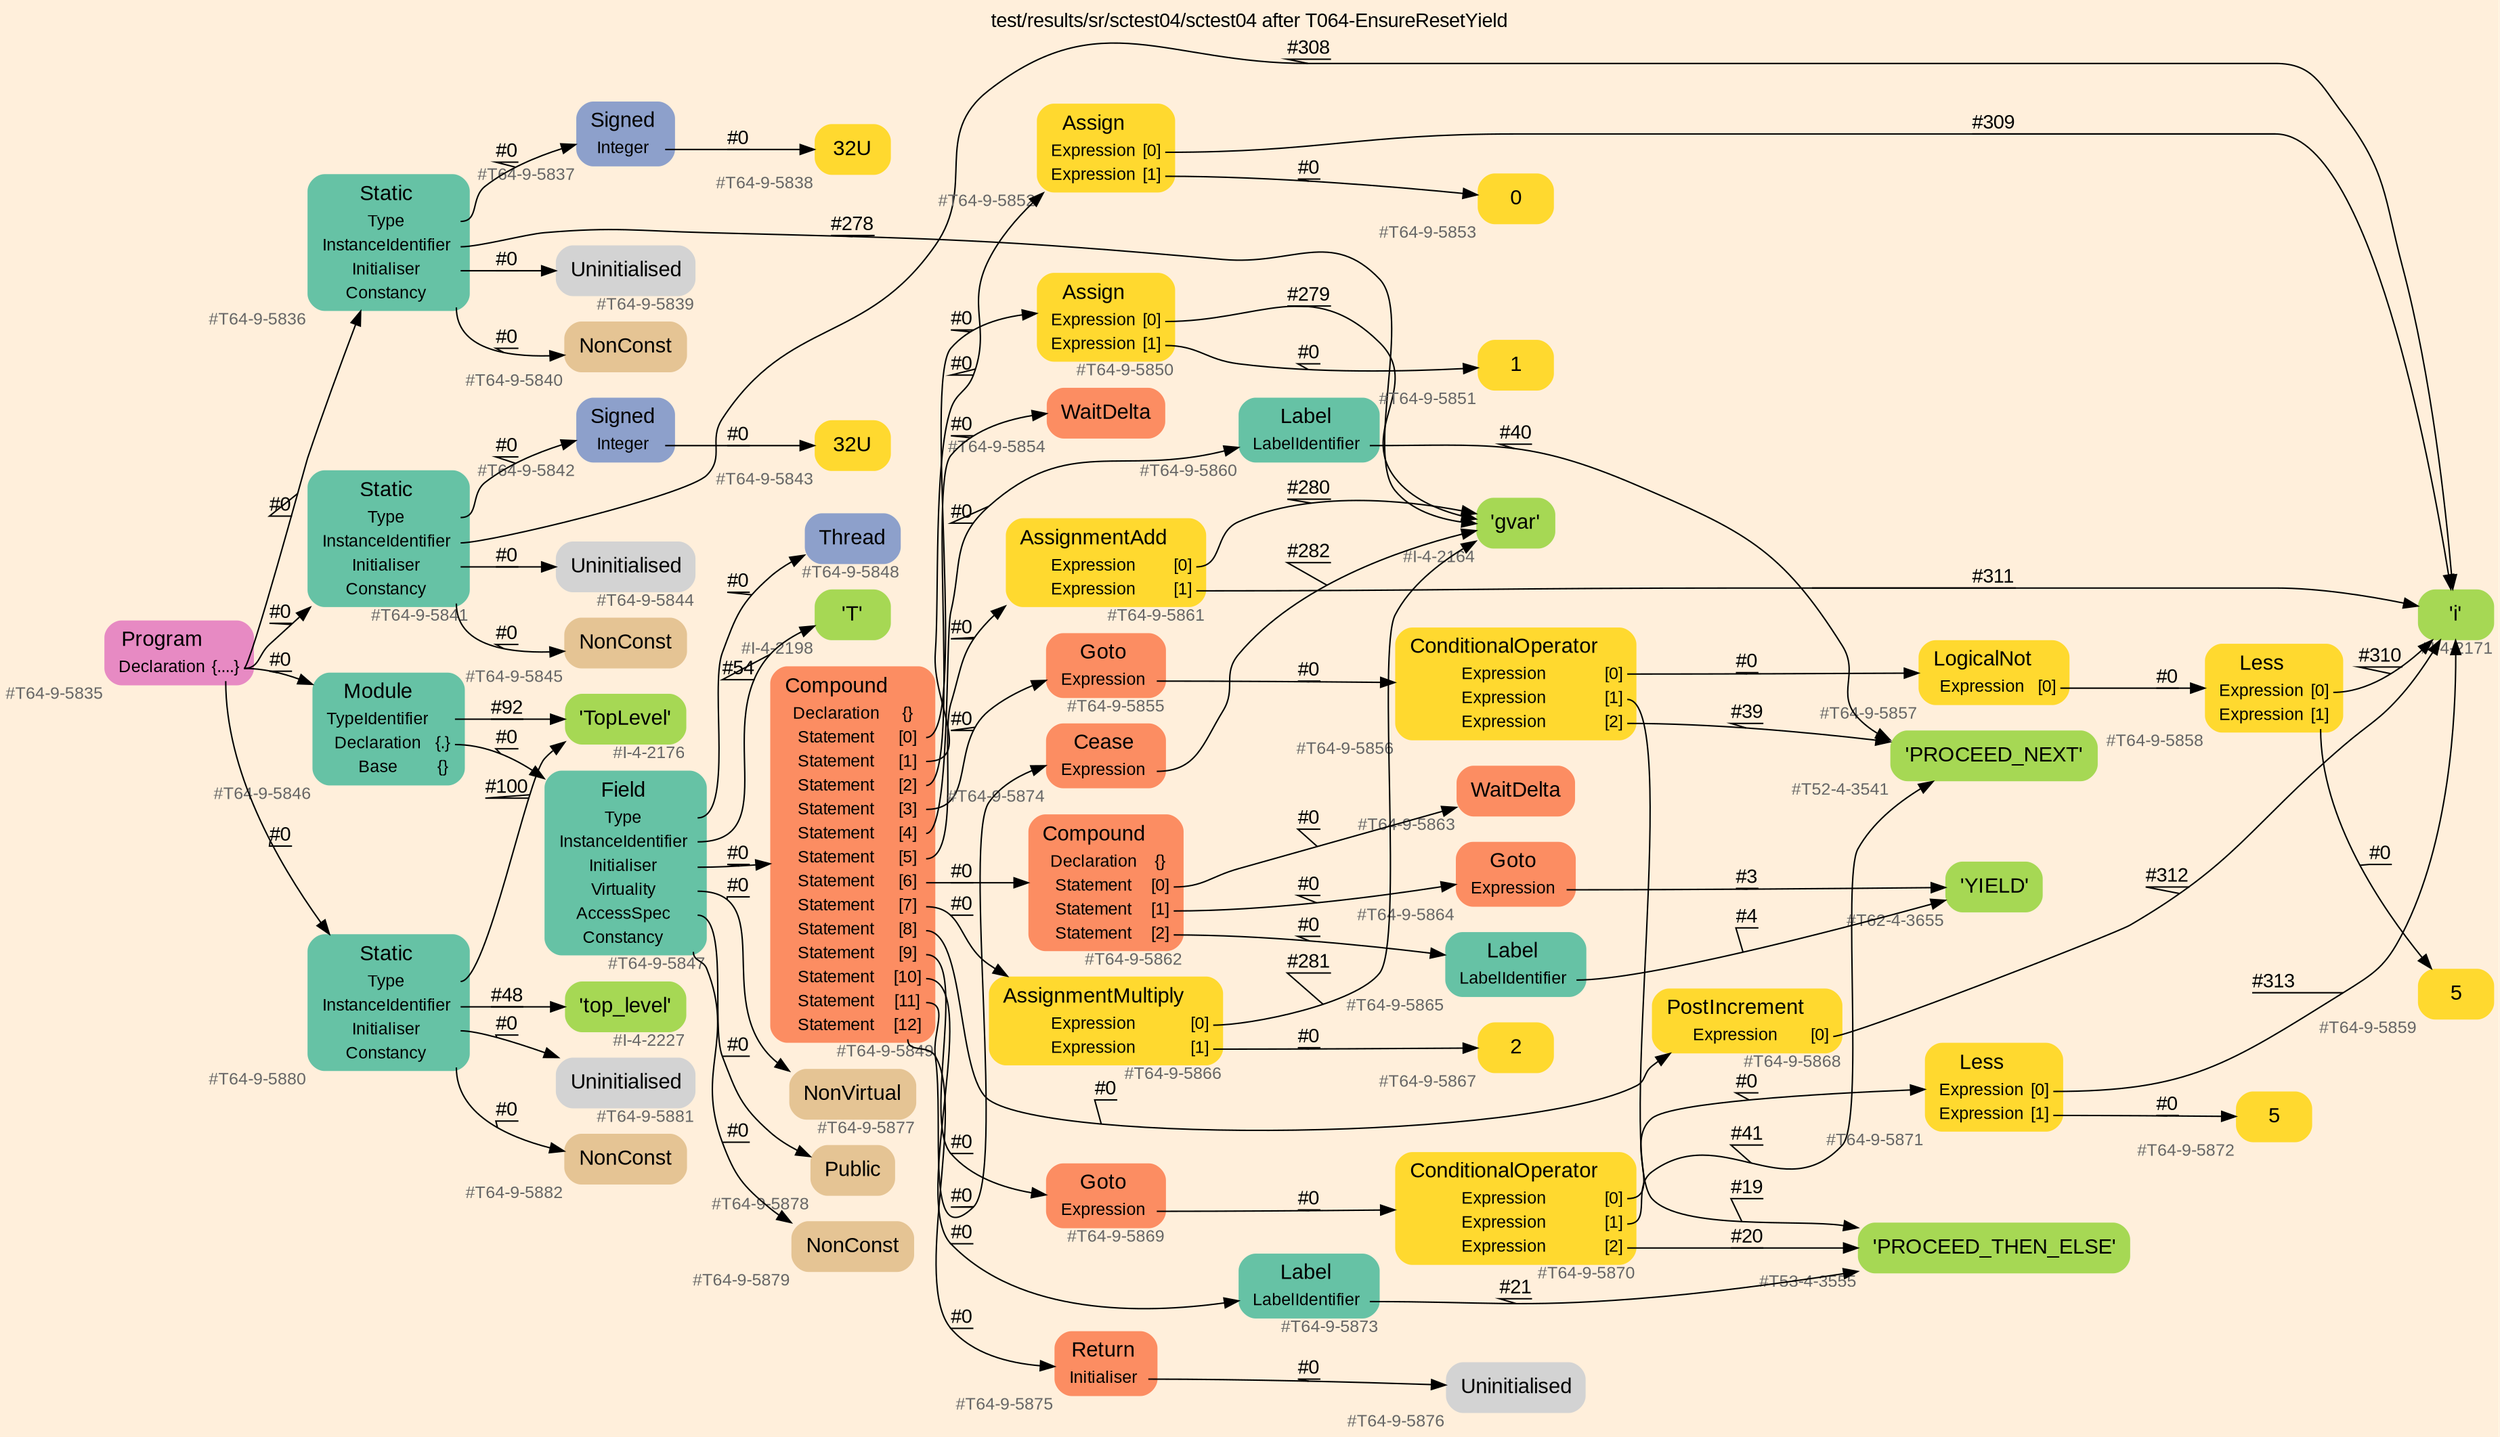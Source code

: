 digraph "test/results/sr/sctest04/sctest04 after T064-EnsureResetYield" {
label = "test/results/sr/sctest04/sctest04 after T064-EnsureResetYield"
labelloc = t
graph [
    rankdir = "LR"
    ranksep = 0.3
    bgcolor = antiquewhite1
    color = black
    fontcolor = black
    fontname = "Arial"
];
node [
    fontname = "Arial"
];
edge [
    fontname = "Arial"
];

// -------------------- node figure --------------------
// -------- block #T64-9-5835 ----------
"#T64-9-5835" [
    fillcolor = "/set28/4"
    xlabel = "#T64-9-5835"
    fontsize = "12"
    fontcolor = grey40
    shape = "plaintext"
    label = <<TABLE BORDER="0" CELLBORDER="0" CELLSPACING="0">
     <TR><TD><FONT COLOR="black" POINT-SIZE="15">Program</FONT></TD></TR>
     <TR><TD><FONT COLOR="black" POINT-SIZE="12">Declaration</FONT></TD><TD PORT="port0"><FONT COLOR="black" POINT-SIZE="12">{....}</FONT></TD></TR>
    </TABLE>>
    style = "rounded,filled"
];

// -------- block #T64-9-5836 ----------
"#T64-9-5836" [
    fillcolor = "/set28/1"
    xlabel = "#T64-9-5836"
    fontsize = "12"
    fontcolor = grey40
    shape = "plaintext"
    label = <<TABLE BORDER="0" CELLBORDER="0" CELLSPACING="0">
     <TR><TD><FONT COLOR="black" POINT-SIZE="15">Static</FONT></TD></TR>
     <TR><TD><FONT COLOR="black" POINT-SIZE="12">Type</FONT></TD><TD PORT="port0"></TD></TR>
     <TR><TD><FONT COLOR="black" POINT-SIZE="12">InstanceIdentifier</FONT></TD><TD PORT="port1"></TD></TR>
     <TR><TD><FONT COLOR="black" POINT-SIZE="12">Initialiser</FONT></TD><TD PORT="port2"></TD></TR>
     <TR><TD><FONT COLOR="black" POINT-SIZE="12">Constancy</FONT></TD><TD PORT="port3"></TD></TR>
    </TABLE>>
    style = "rounded,filled"
];

// -------- block #T64-9-5837 ----------
"#T64-9-5837" [
    fillcolor = "/set28/3"
    xlabel = "#T64-9-5837"
    fontsize = "12"
    fontcolor = grey40
    shape = "plaintext"
    label = <<TABLE BORDER="0" CELLBORDER="0" CELLSPACING="0">
     <TR><TD><FONT COLOR="black" POINT-SIZE="15">Signed</FONT></TD></TR>
     <TR><TD><FONT COLOR="black" POINT-SIZE="12">Integer</FONT></TD><TD PORT="port0"></TD></TR>
    </TABLE>>
    style = "rounded,filled"
];

// -------- block #T64-9-5838 ----------
"#T64-9-5838" [
    fillcolor = "/set28/6"
    xlabel = "#T64-9-5838"
    fontsize = "12"
    fontcolor = grey40
    shape = "plaintext"
    label = <<TABLE BORDER="0" CELLBORDER="0" CELLSPACING="0">
     <TR><TD><FONT COLOR="black" POINT-SIZE="15">32U</FONT></TD></TR>
    </TABLE>>
    style = "rounded,filled"
];

// -------- block #I-4-2164 ----------
"#I-4-2164" [
    fillcolor = "/set28/5"
    xlabel = "#I-4-2164"
    fontsize = "12"
    fontcolor = grey40
    shape = "plaintext"
    label = <<TABLE BORDER="0" CELLBORDER="0" CELLSPACING="0">
     <TR><TD><FONT COLOR="black" POINT-SIZE="15">'gvar'</FONT></TD></TR>
    </TABLE>>
    style = "rounded,filled"
];

// -------- block #T64-9-5839 ----------
"#T64-9-5839" [
    xlabel = "#T64-9-5839"
    fontsize = "12"
    fontcolor = grey40
    shape = "plaintext"
    label = <<TABLE BORDER="0" CELLBORDER="0" CELLSPACING="0">
     <TR><TD><FONT COLOR="black" POINT-SIZE="15">Uninitialised</FONT></TD></TR>
    </TABLE>>
    style = "rounded,filled"
];

// -------- block #T64-9-5840 ----------
"#T64-9-5840" [
    fillcolor = "/set28/7"
    xlabel = "#T64-9-5840"
    fontsize = "12"
    fontcolor = grey40
    shape = "plaintext"
    label = <<TABLE BORDER="0" CELLBORDER="0" CELLSPACING="0">
     <TR><TD><FONT COLOR="black" POINT-SIZE="15">NonConst</FONT></TD></TR>
    </TABLE>>
    style = "rounded,filled"
];

// -------- block #T64-9-5841 ----------
"#T64-9-5841" [
    fillcolor = "/set28/1"
    xlabel = "#T64-9-5841"
    fontsize = "12"
    fontcolor = grey40
    shape = "plaintext"
    label = <<TABLE BORDER="0" CELLBORDER="0" CELLSPACING="0">
     <TR><TD><FONT COLOR="black" POINT-SIZE="15">Static</FONT></TD></TR>
     <TR><TD><FONT COLOR="black" POINT-SIZE="12">Type</FONT></TD><TD PORT="port0"></TD></TR>
     <TR><TD><FONT COLOR="black" POINT-SIZE="12">InstanceIdentifier</FONT></TD><TD PORT="port1"></TD></TR>
     <TR><TD><FONT COLOR="black" POINT-SIZE="12">Initialiser</FONT></TD><TD PORT="port2"></TD></TR>
     <TR><TD><FONT COLOR="black" POINT-SIZE="12">Constancy</FONT></TD><TD PORT="port3"></TD></TR>
    </TABLE>>
    style = "rounded,filled"
];

// -------- block #T64-9-5842 ----------
"#T64-9-5842" [
    fillcolor = "/set28/3"
    xlabel = "#T64-9-5842"
    fontsize = "12"
    fontcolor = grey40
    shape = "plaintext"
    label = <<TABLE BORDER="0" CELLBORDER="0" CELLSPACING="0">
     <TR><TD><FONT COLOR="black" POINT-SIZE="15">Signed</FONT></TD></TR>
     <TR><TD><FONT COLOR="black" POINT-SIZE="12">Integer</FONT></TD><TD PORT="port0"></TD></TR>
    </TABLE>>
    style = "rounded,filled"
];

// -------- block #T64-9-5843 ----------
"#T64-9-5843" [
    fillcolor = "/set28/6"
    xlabel = "#T64-9-5843"
    fontsize = "12"
    fontcolor = grey40
    shape = "plaintext"
    label = <<TABLE BORDER="0" CELLBORDER="0" CELLSPACING="0">
     <TR><TD><FONT COLOR="black" POINT-SIZE="15">32U</FONT></TD></TR>
    </TABLE>>
    style = "rounded,filled"
];

// -------- block #I-4-2171 ----------
"#I-4-2171" [
    fillcolor = "/set28/5"
    xlabel = "#I-4-2171"
    fontsize = "12"
    fontcolor = grey40
    shape = "plaintext"
    label = <<TABLE BORDER="0" CELLBORDER="0" CELLSPACING="0">
     <TR><TD><FONT COLOR="black" POINT-SIZE="15">'i'</FONT></TD></TR>
    </TABLE>>
    style = "rounded,filled"
];

// -------- block #T64-9-5844 ----------
"#T64-9-5844" [
    xlabel = "#T64-9-5844"
    fontsize = "12"
    fontcolor = grey40
    shape = "plaintext"
    label = <<TABLE BORDER="0" CELLBORDER="0" CELLSPACING="0">
     <TR><TD><FONT COLOR="black" POINT-SIZE="15">Uninitialised</FONT></TD></TR>
    </TABLE>>
    style = "rounded,filled"
];

// -------- block #T64-9-5845 ----------
"#T64-9-5845" [
    fillcolor = "/set28/7"
    xlabel = "#T64-9-5845"
    fontsize = "12"
    fontcolor = grey40
    shape = "plaintext"
    label = <<TABLE BORDER="0" CELLBORDER="0" CELLSPACING="0">
     <TR><TD><FONT COLOR="black" POINT-SIZE="15">NonConst</FONT></TD></TR>
    </TABLE>>
    style = "rounded,filled"
];

// -------- block #T64-9-5846 ----------
"#T64-9-5846" [
    fillcolor = "/set28/1"
    xlabel = "#T64-9-5846"
    fontsize = "12"
    fontcolor = grey40
    shape = "plaintext"
    label = <<TABLE BORDER="0" CELLBORDER="0" CELLSPACING="0">
     <TR><TD><FONT COLOR="black" POINT-SIZE="15">Module</FONT></TD></TR>
     <TR><TD><FONT COLOR="black" POINT-SIZE="12">TypeIdentifier</FONT></TD><TD PORT="port0"></TD></TR>
     <TR><TD><FONT COLOR="black" POINT-SIZE="12">Declaration</FONT></TD><TD PORT="port1"><FONT COLOR="black" POINT-SIZE="12">{.}</FONT></TD></TR>
     <TR><TD><FONT COLOR="black" POINT-SIZE="12">Base</FONT></TD><TD PORT="port2"><FONT COLOR="black" POINT-SIZE="12">{}</FONT></TD></TR>
    </TABLE>>
    style = "rounded,filled"
];

// -------- block #I-4-2176 ----------
"#I-4-2176" [
    fillcolor = "/set28/5"
    xlabel = "#I-4-2176"
    fontsize = "12"
    fontcolor = grey40
    shape = "plaintext"
    label = <<TABLE BORDER="0" CELLBORDER="0" CELLSPACING="0">
     <TR><TD><FONT COLOR="black" POINT-SIZE="15">'TopLevel'</FONT></TD></TR>
    </TABLE>>
    style = "rounded,filled"
];

// -------- block #T64-9-5847 ----------
"#T64-9-5847" [
    fillcolor = "/set28/1"
    xlabel = "#T64-9-5847"
    fontsize = "12"
    fontcolor = grey40
    shape = "plaintext"
    label = <<TABLE BORDER="0" CELLBORDER="0" CELLSPACING="0">
     <TR><TD><FONT COLOR="black" POINT-SIZE="15">Field</FONT></TD></TR>
     <TR><TD><FONT COLOR="black" POINT-SIZE="12">Type</FONT></TD><TD PORT="port0"></TD></TR>
     <TR><TD><FONT COLOR="black" POINT-SIZE="12">InstanceIdentifier</FONT></TD><TD PORT="port1"></TD></TR>
     <TR><TD><FONT COLOR="black" POINT-SIZE="12">Initialiser</FONT></TD><TD PORT="port2"></TD></TR>
     <TR><TD><FONT COLOR="black" POINT-SIZE="12">Virtuality</FONT></TD><TD PORT="port3"></TD></TR>
     <TR><TD><FONT COLOR="black" POINT-SIZE="12">AccessSpec</FONT></TD><TD PORT="port4"></TD></TR>
     <TR><TD><FONT COLOR="black" POINT-SIZE="12">Constancy</FONT></TD><TD PORT="port5"></TD></TR>
    </TABLE>>
    style = "rounded,filled"
];

// -------- block #T64-9-5848 ----------
"#T64-9-5848" [
    fillcolor = "/set28/3"
    xlabel = "#T64-9-5848"
    fontsize = "12"
    fontcolor = grey40
    shape = "plaintext"
    label = <<TABLE BORDER="0" CELLBORDER="0" CELLSPACING="0">
     <TR><TD><FONT COLOR="black" POINT-SIZE="15">Thread</FONT></TD></TR>
    </TABLE>>
    style = "rounded,filled"
];

// -------- block #I-4-2198 ----------
"#I-4-2198" [
    fillcolor = "/set28/5"
    xlabel = "#I-4-2198"
    fontsize = "12"
    fontcolor = grey40
    shape = "plaintext"
    label = <<TABLE BORDER="0" CELLBORDER="0" CELLSPACING="0">
     <TR><TD><FONT COLOR="black" POINT-SIZE="15">'T'</FONT></TD></TR>
    </TABLE>>
    style = "rounded,filled"
];

// -------- block #T64-9-5849 ----------
"#T64-9-5849" [
    fillcolor = "/set28/2"
    xlabel = "#T64-9-5849"
    fontsize = "12"
    fontcolor = grey40
    shape = "plaintext"
    label = <<TABLE BORDER="0" CELLBORDER="0" CELLSPACING="0">
     <TR><TD><FONT COLOR="black" POINT-SIZE="15">Compound</FONT></TD></TR>
     <TR><TD><FONT COLOR="black" POINT-SIZE="12">Declaration</FONT></TD><TD PORT="port0"><FONT COLOR="black" POINT-SIZE="12">{}</FONT></TD></TR>
     <TR><TD><FONT COLOR="black" POINT-SIZE="12">Statement</FONT></TD><TD PORT="port1"><FONT COLOR="black" POINT-SIZE="12">[0]</FONT></TD></TR>
     <TR><TD><FONT COLOR="black" POINT-SIZE="12">Statement</FONT></TD><TD PORT="port2"><FONT COLOR="black" POINT-SIZE="12">[1]</FONT></TD></TR>
     <TR><TD><FONT COLOR="black" POINT-SIZE="12">Statement</FONT></TD><TD PORT="port3"><FONT COLOR="black" POINT-SIZE="12">[2]</FONT></TD></TR>
     <TR><TD><FONT COLOR="black" POINT-SIZE="12">Statement</FONT></TD><TD PORT="port4"><FONT COLOR="black" POINT-SIZE="12">[3]</FONT></TD></TR>
     <TR><TD><FONT COLOR="black" POINT-SIZE="12">Statement</FONT></TD><TD PORT="port5"><FONT COLOR="black" POINT-SIZE="12">[4]</FONT></TD></TR>
     <TR><TD><FONT COLOR="black" POINT-SIZE="12">Statement</FONT></TD><TD PORT="port6"><FONT COLOR="black" POINT-SIZE="12">[5]</FONT></TD></TR>
     <TR><TD><FONT COLOR="black" POINT-SIZE="12">Statement</FONT></TD><TD PORT="port7"><FONT COLOR="black" POINT-SIZE="12">[6]</FONT></TD></TR>
     <TR><TD><FONT COLOR="black" POINT-SIZE="12">Statement</FONT></TD><TD PORT="port8"><FONT COLOR="black" POINT-SIZE="12">[7]</FONT></TD></TR>
     <TR><TD><FONT COLOR="black" POINT-SIZE="12">Statement</FONT></TD><TD PORT="port9"><FONT COLOR="black" POINT-SIZE="12">[8]</FONT></TD></TR>
     <TR><TD><FONT COLOR="black" POINT-SIZE="12">Statement</FONT></TD><TD PORT="port10"><FONT COLOR="black" POINT-SIZE="12">[9]</FONT></TD></TR>
     <TR><TD><FONT COLOR="black" POINT-SIZE="12">Statement</FONT></TD><TD PORT="port11"><FONT COLOR="black" POINT-SIZE="12">[10]</FONT></TD></TR>
     <TR><TD><FONT COLOR="black" POINT-SIZE="12">Statement</FONT></TD><TD PORT="port12"><FONT COLOR="black" POINT-SIZE="12">[11]</FONT></TD></TR>
     <TR><TD><FONT COLOR="black" POINT-SIZE="12">Statement</FONT></TD><TD PORT="port13"><FONT COLOR="black" POINT-SIZE="12">[12]</FONT></TD></TR>
    </TABLE>>
    style = "rounded,filled"
];

// -------- block #T64-9-5850 ----------
"#T64-9-5850" [
    fillcolor = "/set28/6"
    xlabel = "#T64-9-5850"
    fontsize = "12"
    fontcolor = grey40
    shape = "plaintext"
    label = <<TABLE BORDER="0" CELLBORDER="0" CELLSPACING="0">
     <TR><TD><FONT COLOR="black" POINT-SIZE="15">Assign</FONT></TD></TR>
     <TR><TD><FONT COLOR="black" POINT-SIZE="12">Expression</FONT></TD><TD PORT="port0"><FONT COLOR="black" POINT-SIZE="12">[0]</FONT></TD></TR>
     <TR><TD><FONT COLOR="black" POINT-SIZE="12">Expression</FONT></TD><TD PORT="port1"><FONT COLOR="black" POINT-SIZE="12">[1]</FONT></TD></TR>
    </TABLE>>
    style = "rounded,filled"
];

// -------- block #T64-9-5851 ----------
"#T64-9-5851" [
    fillcolor = "/set28/6"
    xlabel = "#T64-9-5851"
    fontsize = "12"
    fontcolor = grey40
    shape = "plaintext"
    label = <<TABLE BORDER="0" CELLBORDER="0" CELLSPACING="0">
     <TR><TD><FONT COLOR="black" POINT-SIZE="15">1</FONT></TD></TR>
    </TABLE>>
    style = "rounded,filled"
];

// -------- block #T64-9-5852 ----------
"#T64-9-5852" [
    fillcolor = "/set28/6"
    xlabel = "#T64-9-5852"
    fontsize = "12"
    fontcolor = grey40
    shape = "plaintext"
    label = <<TABLE BORDER="0" CELLBORDER="0" CELLSPACING="0">
     <TR><TD><FONT COLOR="black" POINT-SIZE="15">Assign</FONT></TD></TR>
     <TR><TD><FONT COLOR="black" POINT-SIZE="12">Expression</FONT></TD><TD PORT="port0"><FONT COLOR="black" POINT-SIZE="12">[0]</FONT></TD></TR>
     <TR><TD><FONT COLOR="black" POINT-SIZE="12">Expression</FONT></TD><TD PORT="port1"><FONT COLOR="black" POINT-SIZE="12">[1]</FONT></TD></TR>
    </TABLE>>
    style = "rounded,filled"
];

// -------- block #T64-9-5853 ----------
"#T64-9-5853" [
    fillcolor = "/set28/6"
    xlabel = "#T64-9-5853"
    fontsize = "12"
    fontcolor = grey40
    shape = "plaintext"
    label = <<TABLE BORDER="0" CELLBORDER="0" CELLSPACING="0">
     <TR><TD><FONT COLOR="black" POINT-SIZE="15">0</FONT></TD></TR>
    </TABLE>>
    style = "rounded,filled"
];

// -------- block #T64-9-5854 ----------
"#T64-9-5854" [
    fillcolor = "/set28/2"
    xlabel = "#T64-9-5854"
    fontsize = "12"
    fontcolor = grey40
    shape = "plaintext"
    label = <<TABLE BORDER="0" CELLBORDER="0" CELLSPACING="0">
     <TR><TD><FONT COLOR="black" POINT-SIZE="15">WaitDelta</FONT></TD></TR>
    </TABLE>>
    style = "rounded,filled"
];

// -------- block #T64-9-5855 ----------
"#T64-9-5855" [
    fillcolor = "/set28/2"
    xlabel = "#T64-9-5855"
    fontsize = "12"
    fontcolor = grey40
    shape = "plaintext"
    label = <<TABLE BORDER="0" CELLBORDER="0" CELLSPACING="0">
     <TR><TD><FONT COLOR="black" POINT-SIZE="15">Goto</FONT></TD></TR>
     <TR><TD><FONT COLOR="black" POINT-SIZE="12">Expression</FONT></TD><TD PORT="port0"></TD></TR>
    </TABLE>>
    style = "rounded,filled"
];

// -------- block #T64-9-5856 ----------
"#T64-9-5856" [
    fillcolor = "/set28/6"
    xlabel = "#T64-9-5856"
    fontsize = "12"
    fontcolor = grey40
    shape = "plaintext"
    label = <<TABLE BORDER="0" CELLBORDER="0" CELLSPACING="0">
     <TR><TD><FONT COLOR="black" POINT-SIZE="15">ConditionalOperator</FONT></TD></TR>
     <TR><TD><FONT COLOR="black" POINT-SIZE="12">Expression</FONT></TD><TD PORT="port0"><FONT COLOR="black" POINT-SIZE="12">[0]</FONT></TD></TR>
     <TR><TD><FONT COLOR="black" POINT-SIZE="12">Expression</FONT></TD><TD PORT="port1"><FONT COLOR="black" POINT-SIZE="12">[1]</FONT></TD></TR>
     <TR><TD><FONT COLOR="black" POINT-SIZE="12">Expression</FONT></TD><TD PORT="port2"><FONT COLOR="black" POINT-SIZE="12">[2]</FONT></TD></TR>
    </TABLE>>
    style = "rounded,filled"
];

// -------- block #T64-9-5857 ----------
"#T64-9-5857" [
    fillcolor = "/set28/6"
    xlabel = "#T64-9-5857"
    fontsize = "12"
    fontcolor = grey40
    shape = "plaintext"
    label = <<TABLE BORDER="0" CELLBORDER="0" CELLSPACING="0">
     <TR><TD><FONT COLOR="black" POINT-SIZE="15">LogicalNot</FONT></TD></TR>
     <TR><TD><FONT COLOR="black" POINT-SIZE="12">Expression</FONT></TD><TD PORT="port0"><FONT COLOR="black" POINT-SIZE="12">[0]</FONT></TD></TR>
    </TABLE>>
    style = "rounded,filled"
];

// -------- block #T64-9-5858 ----------
"#T64-9-5858" [
    fillcolor = "/set28/6"
    xlabel = "#T64-9-5858"
    fontsize = "12"
    fontcolor = grey40
    shape = "plaintext"
    label = <<TABLE BORDER="0" CELLBORDER="0" CELLSPACING="0">
     <TR><TD><FONT COLOR="black" POINT-SIZE="15">Less</FONT></TD></TR>
     <TR><TD><FONT COLOR="black" POINT-SIZE="12">Expression</FONT></TD><TD PORT="port0"><FONT COLOR="black" POINT-SIZE="12">[0]</FONT></TD></TR>
     <TR><TD><FONT COLOR="black" POINT-SIZE="12">Expression</FONT></TD><TD PORT="port1"><FONT COLOR="black" POINT-SIZE="12">[1]</FONT></TD></TR>
    </TABLE>>
    style = "rounded,filled"
];

// -------- block #T64-9-5859 ----------
"#T64-9-5859" [
    fillcolor = "/set28/6"
    xlabel = "#T64-9-5859"
    fontsize = "12"
    fontcolor = grey40
    shape = "plaintext"
    label = <<TABLE BORDER="0" CELLBORDER="0" CELLSPACING="0">
     <TR><TD><FONT COLOR="black" POINT-SIZE="15">5</FONT></TD></TR>
    </TABLE>>
    style = "rounded,filled"
];

// -------- block #T53-4-3555 ----------
"#T53-4-3555" [
    fillcolor = "/set28/5"
    xlabel = "#T53-4-3555"
    fontsize = "12"
    fontcolor = grey40
    shape = "plaintext"
    label = <<TABLE BORDER="0" CELLBORDER="0" CELLSPACING="0">
     <TR><TD><FONT COLOR="black" POINT-SIZE="15">'PROCEED_THEN_ELSE'</FONT></TD></TR>
    </TABLE>>
    style = "rounded,filled"
];

// -------- block #T52-4-3541 ----------
"#T52-4-3541" [
    fillcolor = "/set28/5"
    xlabel = "#T52-4-3541"
    fontsize = "12"
    fontcolor = grey40
    shape = "plaintext"
    label = <<TABLE BORDER="0" CELLBORDER="0" CELLSPACING="0">
     <TR><TD><FONT COLOR="black" POINT-SIZE="15">'PROCEED_NEXT'</FONT></TD></TR>
    </TABLE>>
    style = "rounded,filled"
];

// -------- block #T64-9-5860 ----------
"#T64-9-5860" [
    fillcolor = "/set28/1"
    xlabel = "#T64-9-5860"
    fontsize = "12"
    fontcolor = grey40
    shape = "plaintext"
    label = <<TABLE BORDER="0" CELLBORDER="0" CELLSPACING="0">
     <TR><TD><FONT COLOR="black" POINT-SIZE="15">Label</FONT></TD></TR>
     <TR><TD><FONT COLOR="black" POINT-SIZE="12">LabelIdentifier</FONT></TD><TD PORT="port0"></TD></TR>
    </TABLE>>
    style = "rounded,filled"
];

// -------- block #T64-9-5861 ----------
"#T64-9-5861" [
    fillcolor = "/set28/6"
    xlabel = "#T64-9-5861"
    fontsize = "12"
    fontcolor = grey40
    shape = "plaintext"
    label = <<TABLE BORDER="0" CELLBORDER="0" CELLSPACING="0">
     <TR><TD><FONT COLOR="black" POINT-SIZE="15">AssignmentAdd</FONT></TD></TR>
     <TR><TD><FONT COLOR="black" POINT-SIZE="12">Expression</FONT></TD><TD PORT="port0"><FONT COLOR="black" POINT-SIZE="12">[0]</FONT></TD></TR>
     <TR><TD><FONT COLOR="black" POINT-SIZE="12">Expression</FONT></TD><TD PORT="port1"><FONT COLOR="black" POINT-SIZE="12">[1]</FONT></TD></TR>
    </TABLE>>
    style = "rounded,filled"
];

// -------- block #T64-9-5862 ----------
"#T64-9-5862" [
    fillcolor = "/set28/2"
    xlabel = "#T64-9-5862"
    fontsize = "12"
    fontcolor = grey40
    shape = "plaintext"
    label = <<TABLE BORDER="0" CELLBORDER="0" CELLSPACING="0">
     <TR><TD><FONT COLOR="black" POINT-SIZE="15">Compound</FONT></TD></TR>
     <TR><TD><FONT COLOR="black" POINT-SIZE="12">Declaration</FONT></TD><TD PORT="port0"><FONT COLOR="black" POINT-SIZE="12">{}</FONT></TD></TR>
     <TR><TD><FONT COLOR="black" POINT-SIZE="12">Statement</FONT></TD><TD PORT="port1"><FONT COLOR="black" POINT-SIZE="12">[0]</FONT></TD></TR>
     <TR><TD><FONT COLOR="black" POINT-SIZE="12">Statement</FONT></TD><TD PORT="port2"><FONT COLOR="black" POINT-SIZE="12">[1]</FONT></TD></TR>
     <TR><TD><FONT COLOR="black" POINT-SIZE="12">Statement</FONT></TD><TD PORT="port3"><FONT COLOR="black" POINT-SIZE="12">[2]</FONT></TD></TR>
    </TABLE>>
    style = "rounded,filled"
];

// -------- block #T64-9-5863 ----------
"#T64-9-5863" [
    fillcolor = "/set28/2"
    xlabel = "#T64-9-5863"
    fontsize = "12"
    fontcolor = grey40
    shape = "plaintext"
    label = <<TABLE BORDER="0" CELLBORDER="0" CELLSPACING="0">
     <TR><TD><FONT COLOR="black" POINT-SIZE="15">WaitDelta</FONT></TD></TR>
    </TABLE>>
    style = "rounded,filled"
];

// -------- block #T64-9-5864 ----------
"#T64-9-5864" [
    fillcolor = "/set28/2"
    xlabel = "#T64-9-5864"
    fontsize = "12"
    fontcolor = grey40
    shape = "plaintext"
    label = <<TABLE BORDER="0" CELLBORDER="0" CELLSPACING="0">
     <TR><TD><FONT COLOR="black" POINT-SIZE="15">Goto</FONT></TD></TR>
     <TR><TD><FONT COLOR="black" POINT-SIZE="12">Expression</FONT></TD><TD PORT="port0"></TD></TR>
    </TABLE>>
    style = "rounded,filled"
];

// -------- block #T62-4-3655 ----------
"#T62-4-3655" [
    fillcolor = "/set28/5"
    xlabel = "#T62-4-3655"
    fontsize = "12"
    fontcolor = grey40
    shape = "plaintext"
    label = <<TABLE BORDER="0" CELLBORDER="0" CELLSPACING="0">
     <TR><TD><FONT COLOR="black" POINT-SIZE="15">'YIELD'</FONT></TD></TR>
    </TABLE>>
    style = "rounded,filled"
];

// -------- block #T64-9-5865 ----------
"#T64-9-5865" [
    fillcolor = "/set28/1"
    xlabel = "#T64-9-5865"
    fontsize = "12"
    fontcolor = grey40
    shape = "plaintext"
    label = <<TABLE BORDER="0" CELLBORDER="0" CELLSPACING="0">
     <TR><TD><FONT COLOR="black" POINT-SIZE="15">Label</FONT></TD></TR>
     <TR><TD><FONT COLOR="black" POINT-SIZE="12">LabelIdentifier</FONT></TD><TD PORT="port0"></TD></TR>
    </TABLE>>
    style = "rounded,filled"
];

// -------- block #T64-9-5866 ----------
"#T64-9-5866" [
    fillcolor = "/set28/6"
    xlabel = "#T64-9-5866"
    fontsize = "12"
    fontcolor = grey40
    shape = "plaintext"
    label = <<TABLE BORDER="0" CELLBORDER="0" CELLSPACING="0">
     <TR><TD><FONT COLOR="black" POINT-SIZE="15">AssignmentMultiply</FONT></TD></TR>
     <TR><TD><FONT COLOR="black" POINT-SIZE="12">Expression</FONT></TD><TD PORT="port0"><FONT COLOR="black" POINT-SIZE="12">[0]</FONT></TD></TR>
     <TR><TD><FONT COLOR="black" POINT-SIZE="12">Expression</FONT></TD><TD PORT="port1"><FONT COLOR="black" POINT-SIZE="12">[1]</FONT></TD></TR>
    </TABLE>>
    style = "rounded,filled"
];

// -------- block #T64-9-5867 ----------
"#T64-9-5867" [
    fillcolor = "/set28/6"
    xlabel = "#T64-9-5867"
    fontsize = "12"
    fontcolor = grey40
    shape = "plaintext"
    label = <<TABLE BORDER="0" CELLBORDER="0" CELLSPACING="0">
     <TR><TD><FONT COLOR="black" POINT-SIZE="15">2</FONT></TD></TR>
    </TABLE>>
    style = "rounded,filled"
];

// -------- block #T64-9-5868 ----------
"#T64-9-5868" [
    fillcolor = "/set28/6"
    xlabel = "#T64-9-5868"
    fontsize = "12"
    fontcolor = grey40
    shape = "plaintext"
    label = <<TABLE BORDER="0" CELLBORDER="0" CELLSPACING="0">
     <TR><TD><FONT COLOR="black" POINT-SIZE="15">PostIncrement</FONT></TD></TR>
     <TR><TD><FONT COLOR="black" POINT-SIZE="12">Expression</FONT></TD><TD PORT="port0"><FONT COLOR="black" POINT-SIZE="12">[0]</FONT></TD></TR>
    </TABLE>>
    style = "rounded,filled"
];

// -------- block #T64-9-5869 ----------
"#T64-9-5869" [
    fillcolor = "/set28/2"
    xlabel = "#T64-9-5869"
    fontsize = "12"
    fontcolor = grey40
    shape = "plaintext"
    label = <<TABLE BORDER="0" CELLBORDER="0" CELLSPACING="0">
     <TR><TD><FONT COLOR="black" POINT-SIZE="15">Goto</FONT></TD></TR>
     <TR><TD><FONT COLOR="black" POINT-SIZE="12">Expression</FONT></TD><TD PORT="port0"></TD></TR>
    </TABLE>>
    style = "rounded,filled"
];

// -------- block #T64-9-5870 ----------
"#T64-9-5870" [
    fillcolor = "/set28/6"
    xlabel = "#T64-9-5870"
    fontsize = "12"
    fontcolor = grey40
    shape = "plaintext"
    label = <<TABLE BORDER="0" CELLBORDER="0" CELLSPACING="0">
     <TR><TD><FONT COLOR="black" POINT-SIZE="15">ConditionalOperator</FONT></TD></TR>
     <TR><TD><FONT COLOR="black" POINT-SIZE="12">Expression</FONT></TD><TD PORT="port0"><FONT COLOR="black" POINT-SIZE="12">[0]</FONT></TD></TR>
     <TR><TD><FONT COLOR="black" POINT-SIZE="12">Expression</FONT></TD><TD PORT="port1"><FONT COLOR="black" POINT-SIZE="12">[1]</FONT></TD></TR>
     <TR><TD><FONT COLOR="black" POINT-SIZE="12">Expression</FONT></TD><TD PORT="port2"><FONT COLOR="black" POINT-SIZE="12">[2]</FONT></TD></TR>
    </TABLE>>
    style = "rounded,filled"
];

// -------- block #T64-9-5871 ----------
"#T64-9-5871" [
    fillcolor = "/set28/6"
    xlabel = "#T64-9-5871"
    fontsize = "12"
    fontcolor = grey40
    shape = "plaintext"
    label = <<TABLE BORDER="0" CELLBORDER="0" CELLSPACING="0">
     <TR><TD><FONT COLOR="black" POINT-SIZE="15">Less</FONT></TD></TR>
     <TR><TD><FONT COLOR="black" POINT-SIZE="12">Expression</FONT></TD><TD PORT="port0"><FONT COLOR="black" POINT-SIZE="12">[0]</FONT></TD></TR>
     <TR><TD><FONT COLOR="black" POINT-SIZE="12">Expression</FONT></TD><TD PORT="port1"><FONT COLOR="black" POINT-SIZE="12">[1]</FONT></TD></TR>
    </TABLE>>
    style = "rounded,filled"
];

// -------- block #T64-9-5872 ----------
"#T64-9-5872" [
    fillcolor = "/set28/6"
    xlabel = "#T64-9-5872"
    fontsize = "12"
    fontcolor = grey40
    shape = "plaintext"
    label = <<TABLE BORDER="0" CELLBORDER="0" CELLSPACING="0">
     <TR><TD><FONT COLOR="black" POINT-SIZE="15">5</FONT></TD></TR>
    </TABLE>>
    style = "rounded,filled"
];

// -------- block #T64-9-5873 ----------
"#T64-9-5873" [
    fillcolor = "/set28/1"
    xlabel = "#T64-9-5873"
    fontsize = "12"
    fontcolor = grey40
    shape = "plaintext"
    label = <<TABLE BORDER="0" CELLBORDER="0" CELLSPACING="0">
     <TR><TD><FONT COLOR="black" POINT-SIZE="15">Label</FONT></TD></TR>
     <TR><TD><FONT COLOR="black" POINT-SIZE="12">LabelIdentifier</FONT></TD><TD PORT="port0"></TD></TR>
    </TABLE>>
    style = "rounded,filled"
];

// -------- block #T64-9-5874 ----------
"#T64-9-5874" [
    fillcolor = "/set28/2"
    xlabel = "#T64-9-5874"
    fontsize = "12"
    fontcolor = grey40
    shape = "plaintext"
    label = <<TABLE BORDER="0" CELLBORDER="0" CELLSPACING="0">
     <TR><TD><FONT COLOR="black" POINT-SIZE="15">Cease</FONT></TD></TR>
     <TR><TD><FONT COLOR="black" POINT-SIZE="12">Expression</FONT></TD><TD PORT="port0"></TD></TR>
    </TABLE>>
    style = "rounded,filled"
];

// -------- block #T64-9-5875 ----------
"#T64-9-5875" [
    fillcolor = "/set28/2"
    xlabel = "#T64-9-5875"
    fontsize = "12"
    fontcolor = grey40
    shape = "plaintext"
    label = <<TABLE BORDER="0" CELLBORDER="0" CELLSPACING="0">
     <TR><TD><FONT COLOR="black" POINT-SIZE="15">Return</FONT></TD></TR>
     <TR><TD><FONT COLOR="black" POINT-SIZE="12">Initialiser</FONT></TD><TD PORT="port0"></TD></TR>
    </TABLE>>
    style = "rounded,filled"
];

// -------- block #T64-9-5876 ----------
"#T64-9-5876" [
    xlabel = "#T64-9-5876"
    fontsize = "12"
    fontcolor = grey40
    shape = "plaintext"
    label = <<TABLE BORDER="0" CELLBORDER="0" CELLSPACING="0">
     <TR><TD><FONT COLOR="black" POINT-SIZE="15">Uninitialised</FONT></TD></TR>
    </TABLE>>
    style = "rounded,filled"
];

// -------- block #T64-9-5877 ----------
"#T64-9-5877" [
    fillcolor = "/set28/7"
    xlabel = "#T64-9-5877"
    fontsize = "12"
    fontcolor = grey40
    shape = "plaintext"
    label = <<TABLE BORDER="0" CELLBORDER="0" CELLSPACING="0">
     <TR><TD><FONT COLOR="black" POINT-SIZE="15">NonVirtual</FONT></TD></TR>
    </TABLE>>
    style = "rounded,filled"
];

// -------- block #T64-9-5878 ----------
"#T64-9-5878" [
    fillcolor = "/set28/7"
    xlabel = "#T64-9-5878"
    fontsize = "12"
    fontcolor = grey40
    shape = "plaintext"
    label = <<TABLE BORDER="0" CELLBORDER="0" CELLSPACING="0">
     <TR><TD><FONT COLOR="black" POINT-SIZE="15">Public</FONT></TD></TR>
    </TABLE>>
    style = "rounded,filled"
];

// -------- block #T64-9-5879 ----------
"#T64-9-5879" [
    fillcolor = "/set28/7"
    xlabel = "#T64-9-5879"
    fontsize = "12"
    fontcolor = grey40
    shape = "plaintext"
    label = <<TABLE BORDER="0" CELLBORDER="0" CELLSPACING="0">
     <TR><TD><FONT COLOR="black" POINT-SIZE="15">NonConst</FONT></TD></TR>
    </TABLE>>
    style = "rounded,filled"
];

// -------- block #T64-9-5880 ----------
"#T64-9-5880" [
    fillcolor = "/set28/1"
    xlabel = "#T64-9-5880"
    fontsize = "12"
    fontcolor = grey40
    shape = "plaintext"
    label = <<TABLE BORDER="0" CELLBORDER="0" CELLSPACING="0">
     <TR><TD><FONT COLOR="black" POINT-SIZE="15">Static</FONT></TD></TR>
     <TR><TD><FONT COLOR="black" POINT-SIZE="12">Type</FONT></TD><TD PORT="port0"></TD></TR>
     <TR><TD><FONT COLOR="black" POINT-SIZE="12">InstanceIdentifier</FONT></TD><TD PORT="port1"></TD></TR>
     <TR><TD><FONT COLOR="black" POINT-SIZE="12">Initialiser</FONT></TD><TD PORT="port2"></TD></TR>
     <TR><TD><FONT COLOR="black" POINT-SIZE="12">Constancy</FONT></TD><TD PORT="port3"></TD></TR>
    </TABLE>>
    style = "rounded,filled"
];

// -------- block #I-4-2227 ----------
"#I-4-2227" [
    fillcolor = "/set28/5"
    xlabel = "#I-4-2227"
    fontsize = "12"
    fontcolor = grey40
    shape = "plaintext"
    label = <<TABLE BORDER="0" CELLBORDER="0" CELLSPACING="0">
     <TR><TD><FONT COLOR="black" POINT-SIZE="15">'top_level'</FONT></TD></TR>
    </TABLE>>
    style = "rounded,filled"
];

// -------- block #T64-9-5881 ----------
"#T64-9-5881" [
    xlabel = "#T64-9-5881"
    fontsize = "12"
    fontcolor = grey40
    shape = "plaintext"
    label = <<TABLE BORDER="0" CELLBORDER="0" CELLSPACING="0">
     <TR><TD><FONT COLOR="black" POINT-SIZE="15">Uninitialised</FONT></TD></TR>
    </TABLE>>
    style = "rounded,filled"
];

// -------- block #T64-9-5882 ----------
"#T64-9-5882" [
    fillcolor = "/set28/7"
    xlabel = "#T64-9-5882"
    fontsize = "12"
    fontcolor = grey40
    shape = "plaintext"
    label = <<TABLE BORDER="0" CELLBORDER="0" CELLSPACING="0">
     <TR><TD><FONT COLOR="black" POINT-SIZE="15">NonConst</FONT></TD></TR>
    </TABLE>>
    style = "rounded,filled"
];

"#T64-9-5835":port0 -> "#T64-9-5836" [
    label = "#0"
    decorate = true
    color = black
    fontcolor = black
];

"#T64-9-5835":port0 -> "#T64-9-5841" [
    label = "#0"
    decorate = true
    color = black
    fontcolor = black
];

"#T64-9-5835":port0 -> "#T64-9-5846" [
    label = "#0"
    decorate = true
    color = black
    fontcolor = black
];

"#T64-9-5835":port0 -> "#T64-9-5880" [
    label = "#0"
    decorate = true
    color = black
    fontcolor = black
];

"#T64-9-5836":port0 -> "#T64-9-5837" [
    label = "#0"
    decorate = true
    color = black
    fontcolor = black
];

"#T64-9-5836":port1 -> "#I-4-2164" [
    label = "#278"
    decorate = true
    color = black
    fontcolor = black
];

"#T64-9-5836":port2 -> "#T64-9-5839" [
    label = "#0"
    decorate = true
    color = black
    fontcolor = black
];

"#T64-9-5836":port3 -> "#T64-9-5840" [
    label = "#0"
    decorate = true
    color = black
    fontcolor = black
];

"#T64-9-5837":port0 -> "#T64-9-5838" [
    label = "#0"
    decorate = true
    color = black
    fontcolor = black
];

"#T64-9-5841":port0 -> "#T64-9-5842" [
    label = "#0"
    decorate = true
    color = black
    fontcolor = black
];

"#T64-9-5841":port1 -> "#I-4-2171" [
    label = "#308"
    decorate = true
    color = black
    fontcolor = black
];

"#T64-9-5841":port2 -> "#T64-9-5844" [
    label = "#0"
    decorate = true
    color = black
    fontcolor = black
];

"#T64-9-5841":port3 -> "#T64-9-5845" [
    label = "#0"
    decorate = true
    color = black
    fontcolor = black
];

"#T64-9-5842":port0 -> "#T64-9-5843" [
    label = "#0"
    decorate = true
    color = black
    fontcolor = black
];

"#T64-9-5846":port0 -> "#I-4-2176" [
    label = "#92"
    decorate = true
    color = black
    fontcolor = black
];

"#T64-9-5846":port1 -> "#T64-9-5847" [
    label = "#0"
    decorate = true
    color = black
    fontcolor = black
];

"#T64-9-5847":port0 -> "#T64-9-5848" [
    label = "#0"
    decorate = true
    color = black
    fontcolor = black
];

"#T64-9-5847":port1 -> "#I-4-2198" [
    label = "#54"
    decorate = true
    color = black
    fontcolor = black
];

"#T64-9-5847":port2 -> "#T64-9-5849" [
    label = "#0"
    decorate = true
    color = black
    fontcolor = black
];

"#T64-9-5847":port3 -> "#T64-9-5877" [
    label = "#0"
    decorate = true
    color = black
    fontcolor = black
];

"#T64-9-5847":port4 -> "#T64-9-5878" [
    label = "#0"
    decorate = true
    color = black
    fontcolor = black
];

"#T64-9-5847":port5 -> "#T64-9-5879" [
    label = "#0"
    decorate = true
    color = black
    fontcolor = black
];

"#T64-9-5849":port1 -> "#T64-9-5850" [
    label = "#0"
    decorate = true
    color = black
    fontcolor = black
];

"#T64-9-5849":port2 -> "#T64-9-5852" [
    label = "#0"
    decorate = true
    color = black
    fontcolor = black
];

"#T64-9-5849":port3 -> "#T64-9-5854" [
    label = "#0"
    decorate = true
    color = black
    fontcolor = black
];

"#T64-9-5849":port4 -> "#T64-9-5855" [
    label = "#0"
    decorate = true
    color = black
    fontcolor = black
];

"#T64-9-5849":port5 -> "#T64-9-5860" [
    label = "#0"
    decorate = true
    color = black
    fontcolor = black
];

"#T64-9-5849":port6 -> "#T64-9-5861" [
    label = "#0"
    decorate = true
    color = black
    fontcolor = black
];

"#T64-9-5849":port7 -> "#T64-9-5862" [
    label = "#0"
    decorate = true
    color = black
    fontcolor = black
];

"#T64-9-5849":port8 -> "#T64-9-5866" [
    label = "#0"
    decorate = true
    color = black
    fontcolor = black
];

"#T64-9-5849":port9 -> "#T64-9-5868" [
    label = "#0"
    decorate = true
    color = black
    fontcolor = black
];

"#T64-9-5849":port10 -> "#T64-9-5869" [
    label = "#0"
    decorate = true
    color = black
    fontcolor = black
];

"#T64-9-5849":port11 -> "#T64-9-5873" [
    label = "#0"
    decorate = true
    color = black
    fontcolor = black
];

"#T64-9-5849":port12 -> "#T64-9-5874" [
    label = "#0"
    decorate = true
    color = black
    fontcolor = black
];

"#T64-9-5849":port13 -> "#T64-9-5875" [
    label = "#0"
    decorate = true
    color = black
    fontcolor = black
];

"#T64-9-5850":port0 -> "#I-4-2164" [
    label = "#279"
    decorate = true
    color = black
    fontcolor = black
];

"#T64-9-5850":port1 -> "#T64-9-5851" [
    label = "#0"
    decorate = true
    color = black
    fontcolor = black
];

"#T64-9-5852":port0 -> "#I-4-2171" [
    label = "#309"
    decorate = true
    color = black
    fontcolor = black
];

"#T64-9-5852":port1 -> "#T64-9-5853" [
    label = "#0"
    decorate = true
    color = black
    fontcolor = black
];

"#T64-9-5855":port0 -> "#T64-9-5856" [
    label = "#0"
    decorate = true
    color = black
    fontcolor = black
];

"#T64-9-5856":port0 -> "#T64-9-5857" [
    label = "#0"
    decorate = true
    color = black
    fontcolor = black
];

"#T64-9-5856":port1 -> "#T53-4-3555" [
    label = "#19"
    decorate = true
    color = black
    fontcolor = black
];

"#T64-9-5856":port2 -> "#T52-4-3541" [
    label = "#39"
    decorate = true
    color = black
    fontcolor = black
];

"#T64-9-5857":port0 -> "#T64-9-5858" [
    label = "#0"
    decorate = true
    color = black
    fontcolor = black
];

"#T64-9-5858":port0 -> "#I-4-2171" [
    label = "#310"
    decorate = true
    color = black
    fontcolor = black
];

"#T64-9-5858":port1 -> "#T64-9-5859" [
    label = "#0"
    decorate = true
    color = black
    fontcolor = black
];

"#T64-9-5860":port0 -> "#T52-4-3541" [
    label = "#40"
    decorate = true
    color = black
    fontcolor = black
];

"#T64-9-5861":port0 -> "#I-4-2164" [
    label = "#280"
    decorate = true
    color = black
    fontcolor = black
];

"#T64-9-5861":port1 -> "#I-4-2171" [
    label = "#311"
    decorate = true
    color = black
    fontcolor = black
];

"#T64-9-5862":port1 -> "#T64-9-5863" [
    label = "#0"
    decorate = true
    color = black
    fontcolor = black
];

"#T64-9-5862":port2 -> "#T64-9-5864" [
    label = "#0"
    decorate = true
    color = black
    fontcolor = black
];

"#T64-9-5862":port3 -> "#T64-9-5865" [
    label = "#0"
    decorate = true
    color = black
    fontcolor = black
];

"#T64-9-5864":port0 -> "#T62-4-3655" [
    label = "#3"
    decorate = true
    color = black
    fontcolor = black
];

"#T64-9-5865":port0 -> "#T62-4-3655" [
    label = "#4"
    decorate = true
    color = black
    fontcolor = black
];

"#T64-9-5866":port0 -> "#I-4-2164" [
    label = "#281"
    decorate = true
    color = black
    fontcolor = black
];

"#T64-9-5866":port1 -> "#T64-9-5867" [
    label = "#0"
    decorate = true
    color = black
    fontcolor = black
];

"#T64-9-5868":port0 -> "#I-4-2171" [
    label = "#312"
    decorate = true
    color = black
    fontcolor = black
];

"#T64-9-5869":port0 -> "#T64-9-5870" [
    label = "#0"
    decorate = true
    color = black
    fontcolor = black
];

"#T64-9-5870":port0 -> "#T64-9-5871" [
    label = "#0"
    decorate = true
    color = black
    fontcolor = black
];

"#T64-9-5870":port1 -> "#T52-4-3541" [
    label = "#41"
    decorate = true
    color = black
    fontcolor = black
];

"#T64-9-5870":port2 -> "#T53-4-3555" [
    label = "#20"
    decorate = true
    color = black
    fontcolor = black
];

"#T64-9-5871":port0 -> "#I-4-2171" [
    label = "#313"
    decorate = true
    color = black
    fontcolor = black
];

"#T64-9-5871":port1 -> "#T64-9-5872" [
    label = "#0"
    decorate = true
    color = black
    fontcolor = black
];

"#T64-9-5873":port0 -> "#T53-4-3555" [
    label = "#21"
    decorate = true
    color = black
    fontcolor = black
];

"#T64-9-5874":port0 -> "#I-4-2164" [
    label = "#282"
    decorate = true
    color = black
    fontcolor = black
];

"#T64-9-5875":port0 -> "#T64-9-5876" [
    label = "#0"
    decorate = true
    color = black
    fontcolor = black
];

"#T64-9-5880":port0 -> "#I-4-2176" [
    label = "#100"
    decorate = true
    color = black
    fontcolor = black
];

"#T64-9-5880":port1 -> "#I-4-2227" [
    label = "#48"
    decorate = true
    color = black
    fontcolor = black
];

"#T64-9-5880":port2 -> "#T64-9-5881" [
    label = "#0"
    decorate = true
    color = black
    fontcolor = black
];

"#T64-9-5880":port3 -> "#T64-9-5882" [
    label = "#0"
    decorate = true
    color = black
    fontcolor = black
];


}
